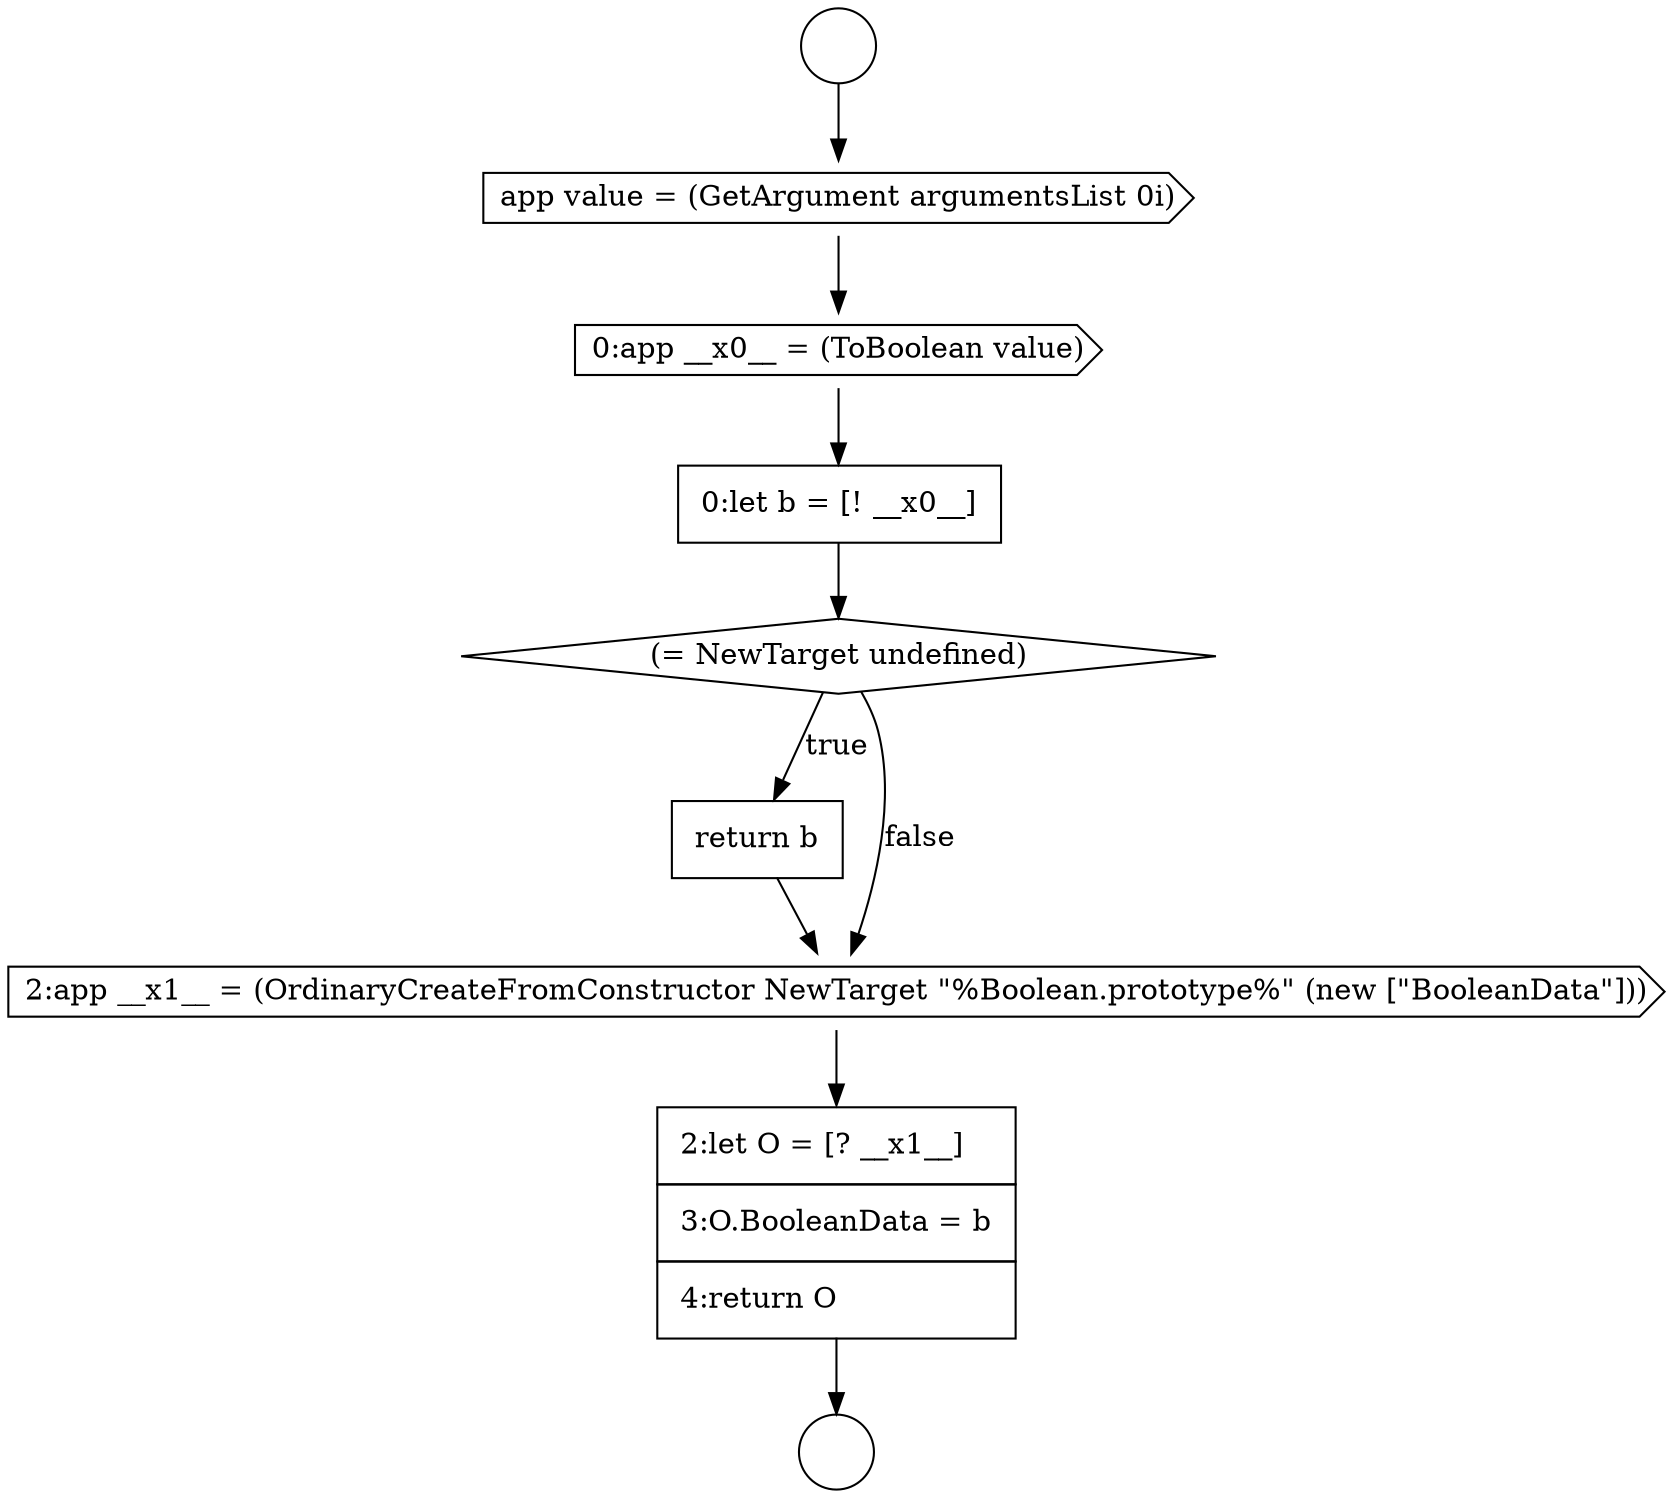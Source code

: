 digraph {
  node12415 [shape=cds, label=<<font color="black">0:app __x0__ = (ToBoolean value)</font>> color="black" fillcolor="white" style=filled]
  node12417 [shape=diamond, label=<<font color="black">(= NewTarget undefined)</font>> color="black" fillcolor="white" style=filled]
  node12414 [shape=cds, label=<<font color="black">app value = (GetArgument argumentsList 0i)</font>> color="black" fillcolor="white" style=filled]
  node12418 [shape=none, margin=0, label=<<font color="black">
    <table border="0" cellborder="1" cellspacing="0" cellpadding="10">
      <tr><td align="left">return b</td></tr>
    </table>
  </font>> color="black" fillcolor="white" style=filled]
  node12413 [shape=circle label=" " color="black" fillcolor="white" style=filled]
  node12419 [shape=cds, label=<<font color="black">2:app __x1__ = (OrdinaryCreateFromConstructor NewTarget &quot;%Boolean.prototype%&quot; (new [&quot;BooleanData&quot;]))</font>> color="black" fillcolor="white" style=filled]
  node12416 [shape=none, margin=0, label=<<font color="black">
    <table border="0" cellborder="1" cellspacing="0" cellpadding="10">
      <tr><td align="left">0:let b = [! __x0__]</td></tr>
    </table>
  </font>> color="black" fillcolor="white" style=filled]
  node12412 [shape=circle label=" " color="black" fillcolor="white" style=filled]
  node12420 [shape=none, margin=0, label=<<font color="black">
    <table border="0" cellborder="1" cellspacing="0" cellpadding="10">
      <tr><td align="left">2:let O = [? __x1__]</td></tr>
      <tr><td align="left">3:O.BooleanData = b</td></tr>
      <tr><td align="left">4:return O</td></tr>
    </table>
  </font>> color="black" fillcolor="white" style=filled]
  node12416 -> node12417 [ color="black"]
  node12414 -> node12415 [ color="black"]
  node12420 -> node12413 [ color="black"]
  node12419 -> node12420 [ color="black"]
  node12415 -> node12416 [ color="black"]
  node12418 -> node12419 [ color="black"]
  node12417 -> node12418 [label=<<font color="black">true</font>> color="black"]
  node12417 -> node12419 [label=<<font color="black">false</font>> color="black"]
  node12412 -> node12414 [ color="black"]
}
